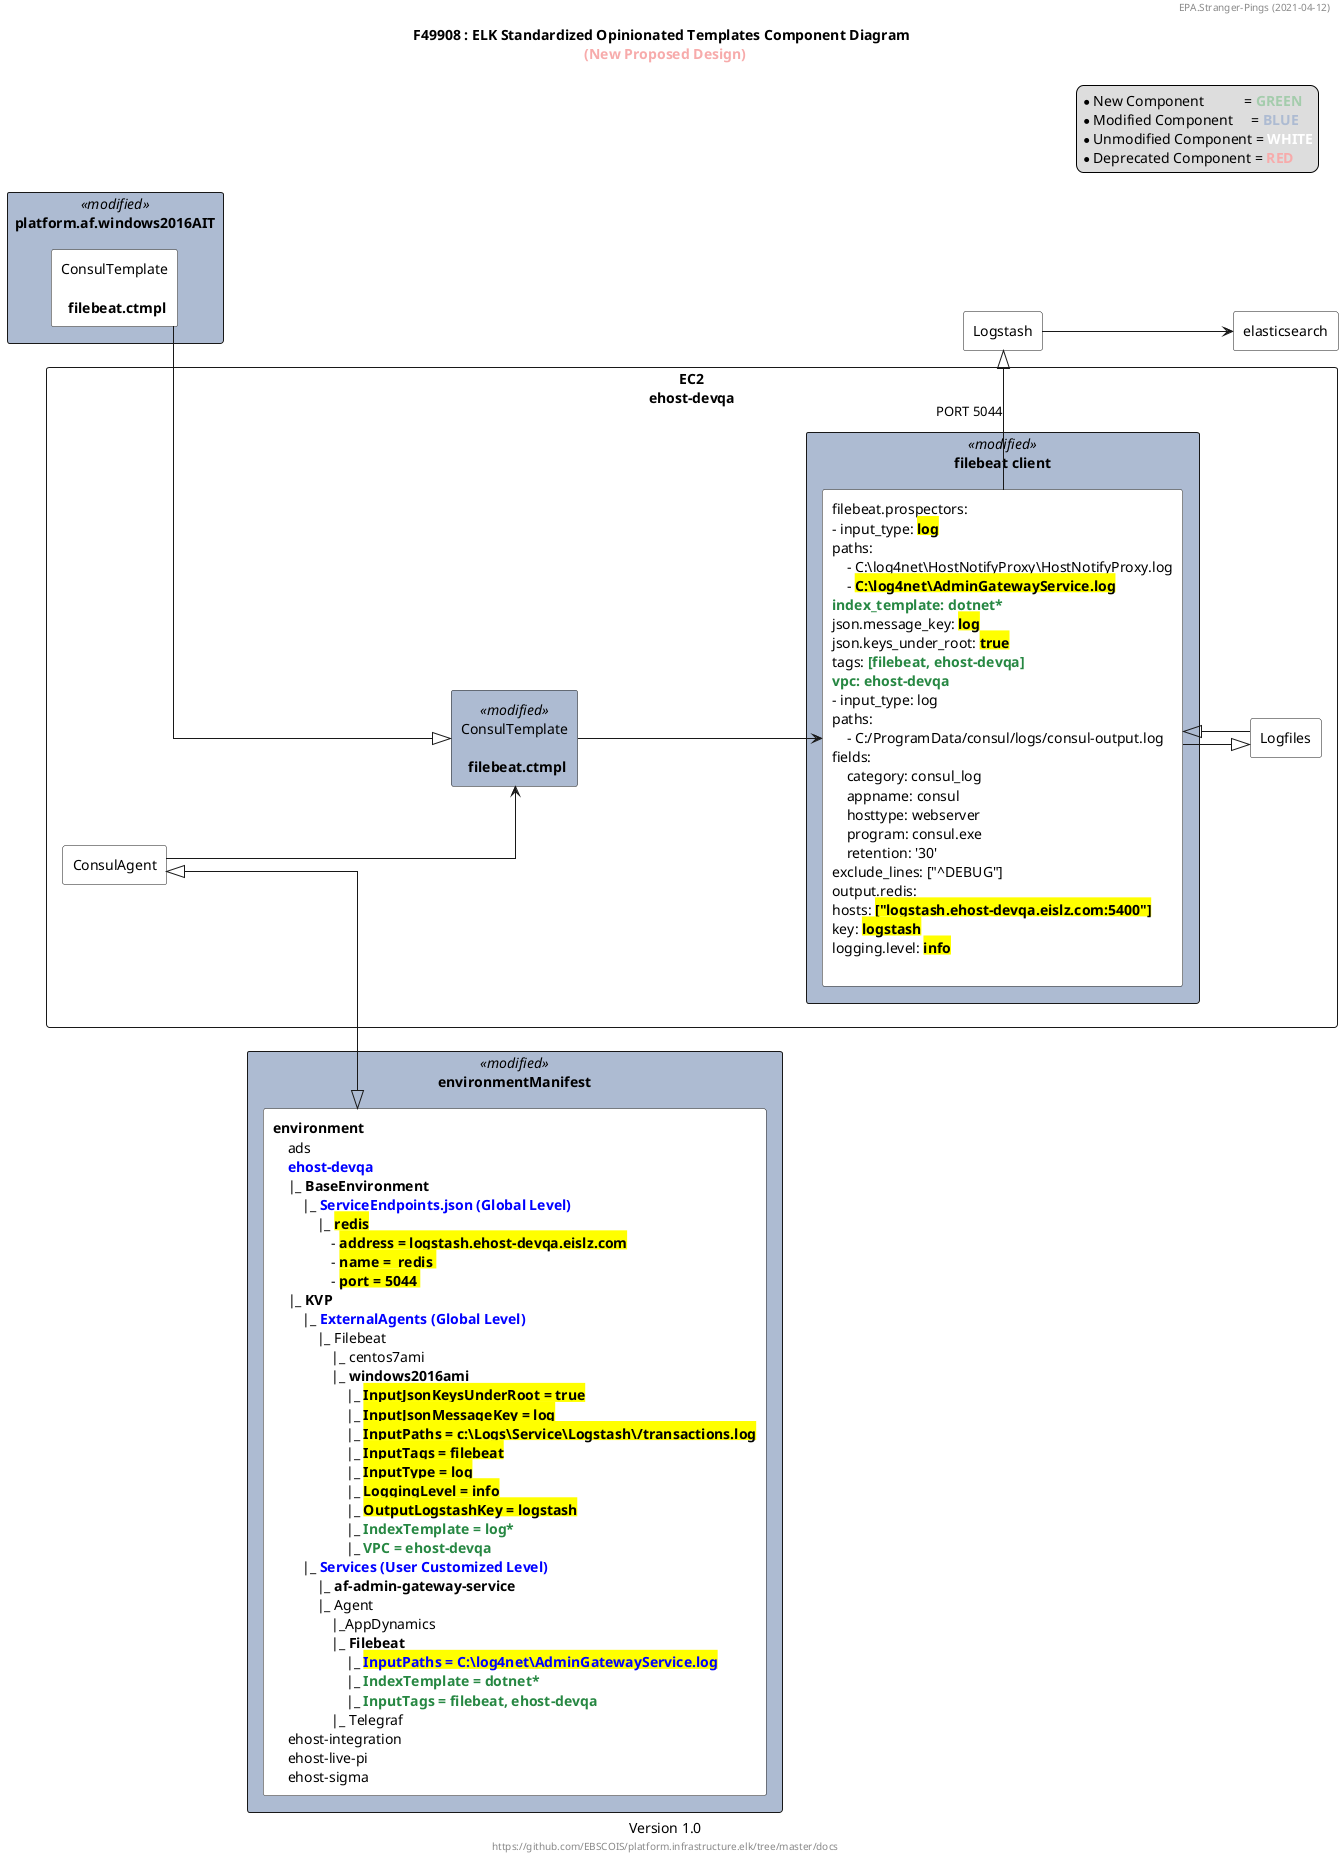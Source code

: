 @startuml

left to right direction

'DIAGRAM COLOR CODES
' New Component
!define GreenFillEis #A4CCAC
!define GreenStrokeEis #268742

' Modified Component
!define BlueFillEis #ADBBD2
!define BlueStrokeEis #002F56

' Unmodified Component
!define WhiteFillEis #FFFFFF
!define WhiteStrokeEis #666666

' Deprecated Component
!define RedFill #F7ABAB
!define RedStrokeEis #E83030

skinparam ranksep 50
skinparam linetype ortho

skinparam rectangle {
    BackgroundColor white
    BackgroundColor<<modified>> BlueFillEis
}


title F49908 : ELK Standardized Opinionated Templates Component Diagram  \n<color:#F7ABAB>**(New Proposed Design)**</color>

header: EPA.Stranger-Pings (2021-04-12)

footer: https://github.com/EBSCOIS/platform.infrastructure.elk/tree/master/docs

legend top right
    * New Component           = <color:#A4CCAC>**GREEN**</color>
    * Modified Component     = <color:#ADBBD2>**BLUE**</color>
    * Unmodified Component = <color:#FFFFFF>**WHITE**</color>
    * Deprecated Component = <color:#F7ABAB>**RED**</color>
end legend

caption Version 1.0

    rectangle "environmentManifest" as envmanrepo <<modified>> {
        rectangle envmanifest [
            <b>environment</b>
                ads
                <color:blue><b>ehost-devqa</b></color>
                |_ <b>BaseEnvironment</b>
                    |_ <color:blue><b>ServiceEndpoints.json (Global Level)</b></color>
                        |_ <back:yellow><b>redis</b></back>
                            - <back:yellow><b>address = logstash.ehost-devqa.eislz.com</b></back>
                            - <back:yellow><b>name =  redis </b></back>
                            - <back:yellow><b>port = 5044 </b></back>
                |_ <b>KVP</b>
                    |_ <color:blue><b>ExternalAgents (Global Level)</b></color>
                        |_ Filebeat
                            |_ centos7ami
                            |_ <b>windows2016ami</b>
                                |_ <back:yellow><b>InputJsonKeysUnderRoot = true</b></back>
                                |_ <back:yellow><b>InputJsonMessageKey = log</b></back>
                                |_ <back:yellow><b>InputPaths = c:\Logs\Service\Logstash\/transactions.log</b></back>
                                |_ <back:yellow><b>InputTags = filebeat</b></back>
                                |_ <back:yellow><b>InputType = log</b></back>
                                |_ <back:yellow><b>LoggingLevel = info</b></back>
                                |_ <back:yellow><b>OutputLogstashKey = logstash</b></back>
                                |_ <color:GreenStrokeEis><b>IndexTemplate<b> = log*</b></color>
                                |_ <color:GreenStrokeEis><b>VPC = ehost-devqa</b></color>
                    |_ <color:blue><b>Services (User Customized Level)</b></color>
                        |_ <b>af-admin-gateway-service</b>
                        |_ Agent
                            |_AppDynamics
                            |_ <b>Filebeat</b>
                                |_ <back:yellow><b><color:blue><b>InputPaths = C:\log4net\AdminGatewayService.log</color>
                                |_ <color:GreenStrokeEis><b>IndexTemplate = dotnet*</b></color>
                                |_ <color:GreenStrokeEis><b>InputTags = filebeat, ehost-devqa</b></color>
                            |_ Telegraf
                ehost-integration
                ehost-live-pi
                ehost-sigma
        ]
    }

    rectangle "EC2\nehost-devqa" as ec2 {
        rectangle "filebeat client" <<modified>> as filebeatcli {
            rectangle filebeatyml [
                filebeat.prospectors:
                - input_type: <back:yellow><b>log</b></back>
                paths:
                    - C:\log4net\HostNotifyProxy\HostNotifyProxy.log
                    - <back:yellow><b>C:\log4net\AdminGatewayService.log</b></back>
                <color:GreenStrokeEis><b>index_template: dotnet*</b></color>
                json.message_key: <back:yellow><b>log</b></back>
                json.keys_under_root: <back:yellow><b>true</b></back>
                tags: <color:GreenStrokeEis><b>[filebeat, ehost-devqa]</b></color>
                <color:GreenStrokeEis><b>vpc: ehost-devqa</b></color>
                - input_type: log
                paths:
                    - C:/ProgramData/consul/logs/consul-output.log
                fields:
                    category: consul_log
                    appname: consul
                    hosttype: webserver
                    program: consul.exe
                    retention: '30'
                exclude_lines: ["^DEBUG"]
                output.redis:
                hosts: <back:yellow><b>["logstash.ehost-devqa.eislz.com:5400"]</b></back>
                key: <back:yellow><b>logstash</b></back>
                logging.level: <back:yellow><b>info</b></back>

            ]
        }

        rectangle "Logfiles" as logfile
        ' add line sample from logfile w/new fields
        rectangle "ConsulAgent" as consulagent
        rectangle "ConsulTemplate\n\n  <b>filebeat.ctmpl</b>" as consultemplateEC2 <<modified>>
    }

    rectangle "platform.af.windows2016AIT" as win2016ait <<modified>> {
        rectangle "ConsulTemplate\n\n  <b>filebeat.ctmpl</b>" as consultemplateAIT
    }

    rectangle "Logstash" as logstash
    rectangle "elasticsearch" as elasticsearch

    consultemplateAIT  --|> consultemplateEC2
    consulagent <|--|> envmanifest
    consulagent --> consultemplateEC2
    consultemplateEC2 --> filebeatyml
    filebeatyml -down-|> logfile
    logfile -up-|> filebeatyml
    filebeatyml -right-|> logstash : PORT 5044
    logstash --> elasticsearch
@enduml
